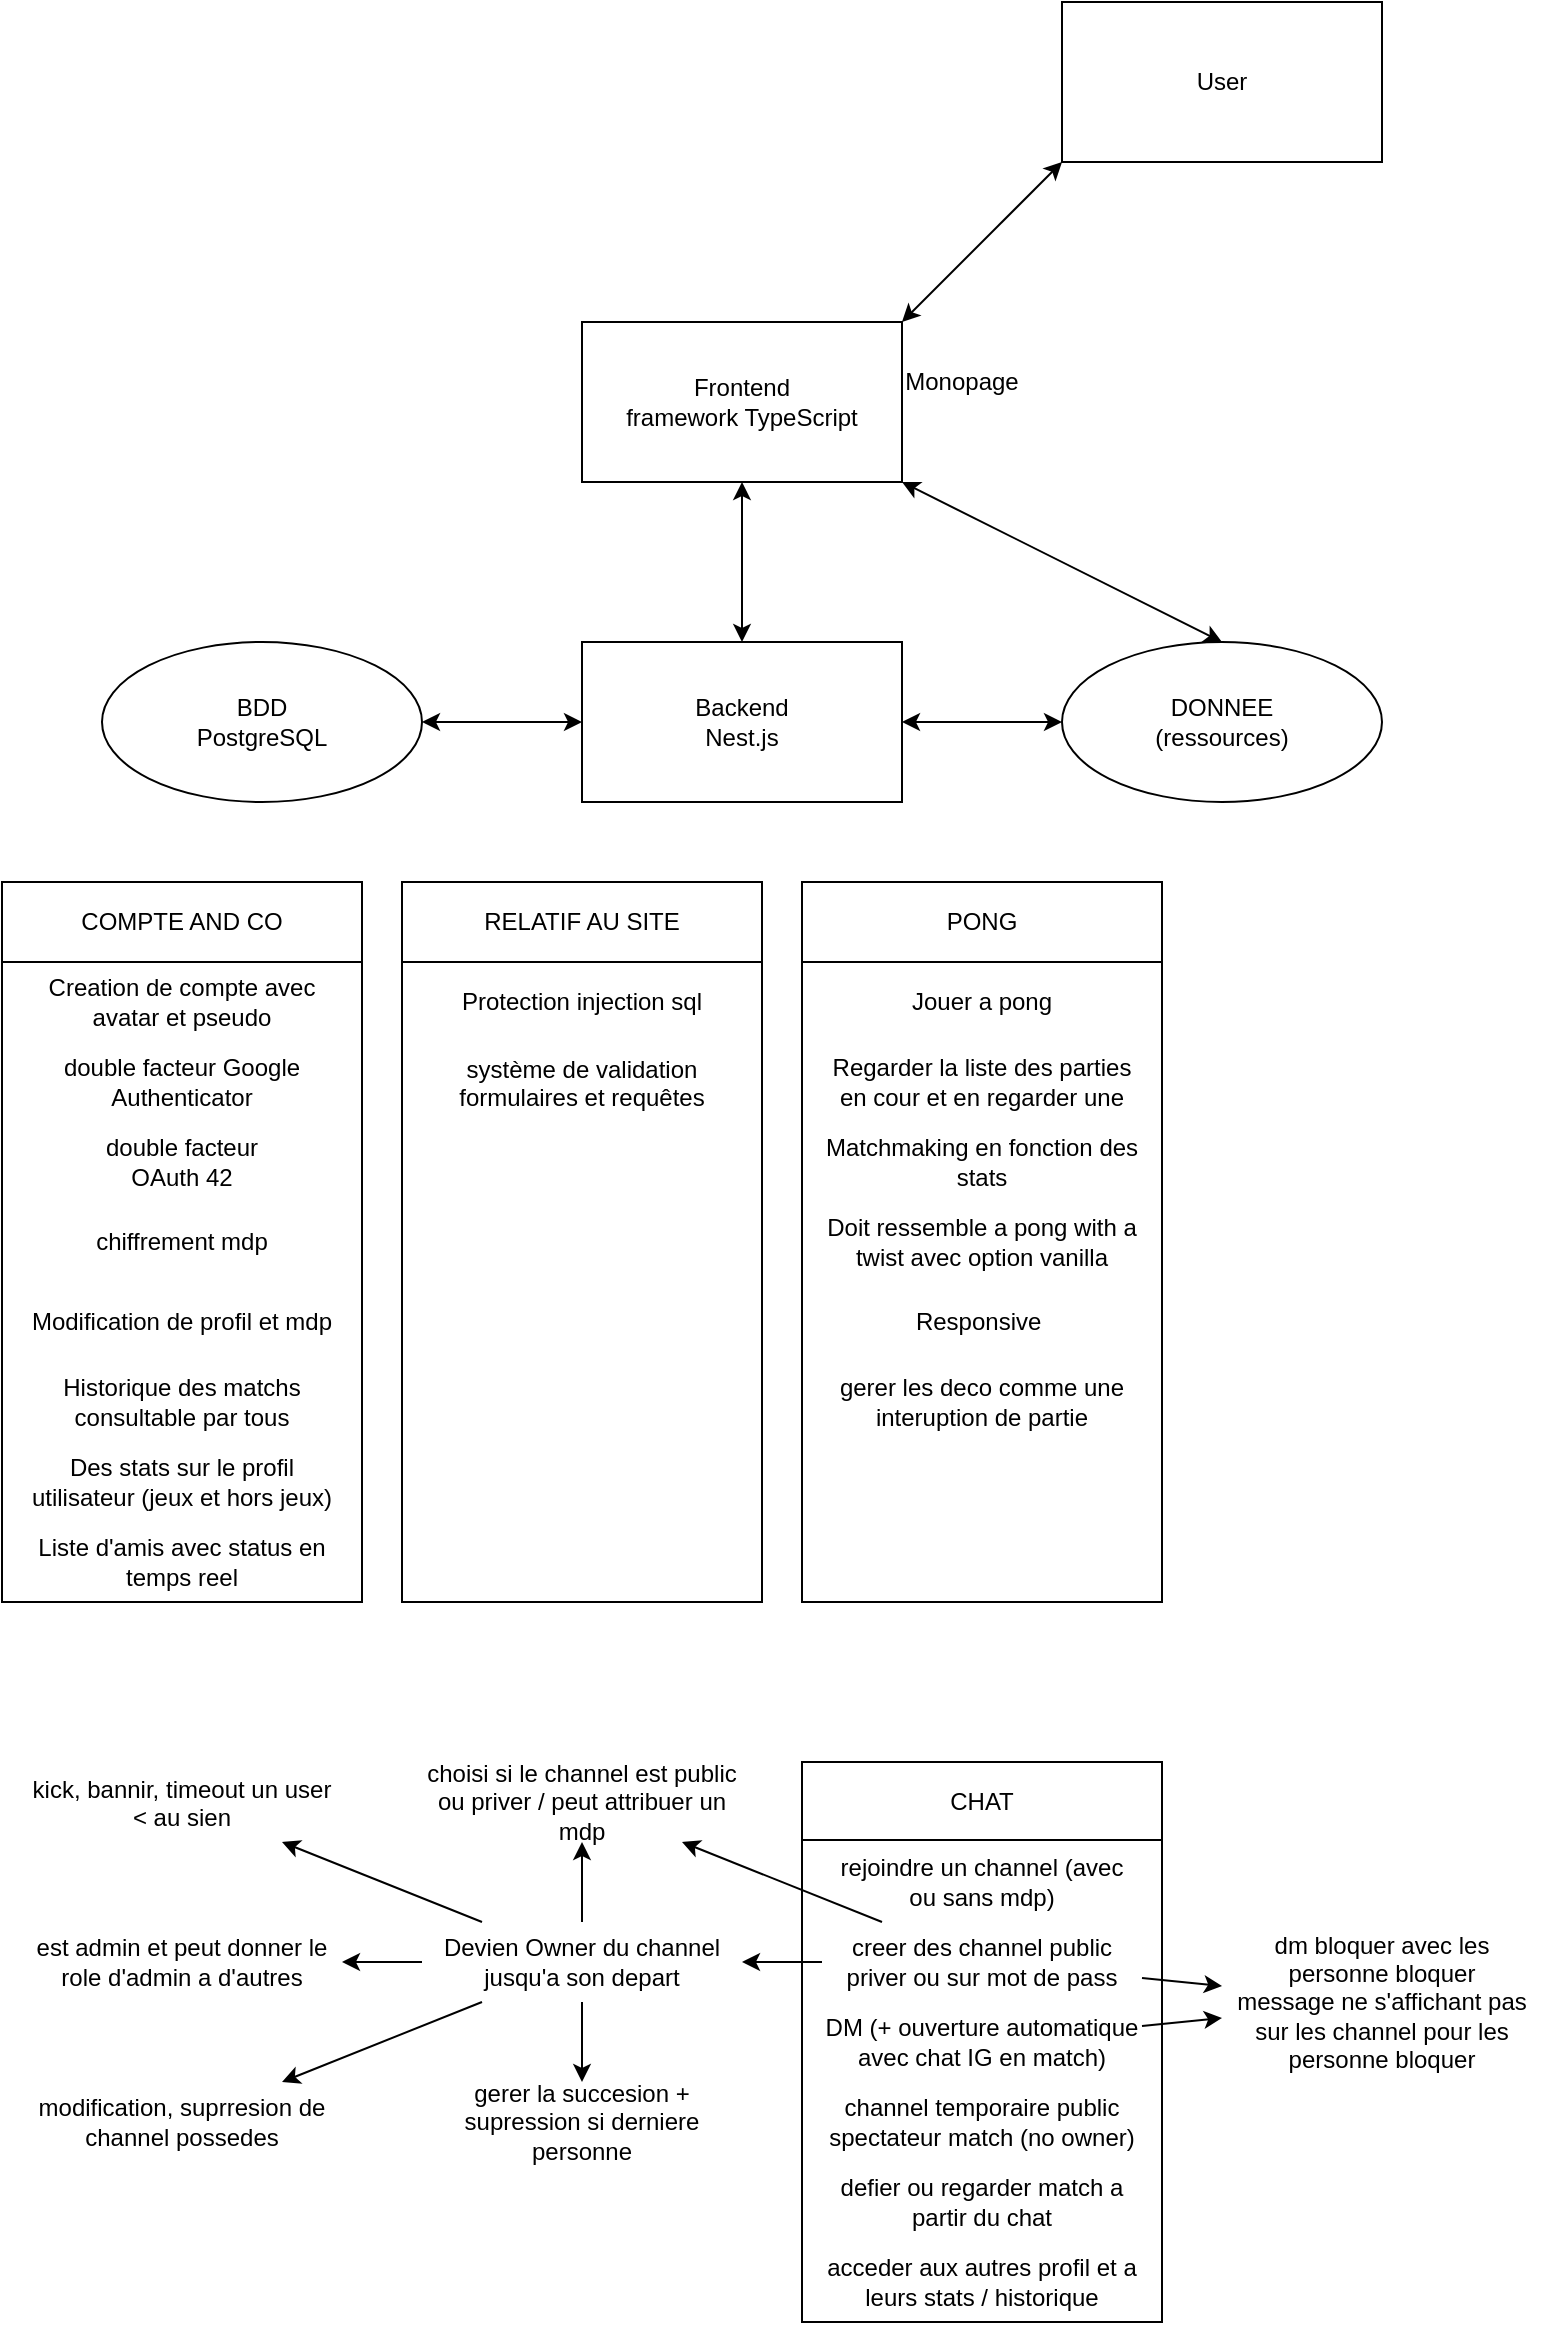 <mxfile version="16.6.4" type="github"><diagram id="xcwRZeEfS2SwMN2Rg88F" name="Page-1"><mxGraphModel dx="946" dy="557" grid="1" gridSize="10" guides="1" tooltips="1" connect="1" arrows="1" fold="1" page="1" pageScale="1" pageWidth="827" pageHeight="1169" background="none" math="0" shadow="0"><root><mxCell id="0"/><mxCell id="1" parent="0"/><mxCell id="rrtY1pJYcXMSx5KtPMYT-67" value="" style="rounded=0;whiteSpace=wrap;html=1;fillColor=none;" vertex="1" parent="1"><mxGeometry x="430" y="440" width="180" height="360" as="geometry"/></mxCell><mxCell id="rrtY1pJYcXMSx5KtPMYT-50" value="" style="rounded=0;whiteSpace=wrap;html=1;fillColor=none;" vertex="1" parent="1"><mxGeometry x="430" y="880" width="180" height="280" as="geometry"/></mxCell><mxCell id="rrtY1pJYcXMSx5KtPMYT-1" value="Backend&lt;br&gt;Nest.js" style="rounded=0;whiteSpace=wrap;html=1;" vertex="1" parent="1"><mxGeometry x="320" y="320" width="160" height="80" as="geometry"/></mxCell><mxCell id="rrtY1pJYcXMSx5KtPMYT-2" value="Frontend&lt;br&gt;framework TypeScript" style="rounded=0;whiteSpace=wrap;html=1;" vertex="1" parent="1"><mxGeometry x="320" y="160" width="160" height="80" as="geometry"/></mxCell><mxCell id="rrtY1pJYcXMSx5KtPMYT-4" value="User" style="rounded=0;whiteSpace=wrap;html=1;" vertex="1" parent="1"><mxGeometry x="560" width="160" height="80" as="geometry"/></mxCell><mxCell id="rrtY1pJYcXMSx5KtPMYT-6" value="BDD&lt;br&gt;PostgreSQL" style="ellipse;whiteSpace=wrap;html=1;" vertex="1" parent="1"><mxGeometry x="80" y="320" width="160" height="80" as="geometry"/></mxCell><mxCell id="rrtY1pJYcXMSx5KtPMYT-7" value="DONNEE&lt;br&gt;(ressources)" style="ellipse;whiteSpace=wrap;html=1;" vertex="1" parent="1"><mxGeometry x="560" y="320" width="160" height="80" as="geometry"/></mxCell><mxCell id="rrtY1pJYcXMSx5KtPMYT-10" value="" style="endArrow=classic;startArrow=classic;html=1;rounded=0;exitX=0.5;exitY=0;exitDx=0;exitDy=0;entryX=1;entryY=1;entryDx=0;entryDy=0;" edge="1" parent="1" source="rrtY1pJYcXMSx5KtPMYT-7" target="rrtY1pJYcXMSx5KtPMYT-2"><mxGeometry width="50" height="50" relative="1" as="geometry"><mxPoint x="390" y="270" as="sourcePoint"/><mxPoint x="510" y="270" as="targetPoint"/></mxGeometry></mxCell><mxCell id="rrtY1pJYcXMSx5KtPMYT-11" value="" style="endArrow=classic;startArrow=classic;html=1;rounded=0;exitX=1;exitY=0.5;exitDx=0;exitDy=0;entryX=0;entryY=0.5;entryDx=0;entryDy=0;" edge="1" parent="1" source="rrtY1pJYcXMSx5KtPMYT-6" target="rrtY1pJYcXMSx5KtPMYT-1"><mxGeometry width="50" height="50" relative="1" as="geometry"><mxPoint x="250" y="210" as="sourcePoint"/><mxPoint x="330" y="210" as="targetPoint"/></mxGeometry></mxCell><mxCell id="rrtY1pJYcXMSx5KtPMYT-12" value="" style="endArrow=classic;startArrow=classic;html=1;rounded=0;exitX=0.5;exitY=0;exitDx=0;exitDy=0;entryX=0.5;entryY=1;entryDx=0;entryDy=0;" edge="1" parent="1" source="rrtY1pJYcXMSx5KtPMYT-1" target="rrtY1pJYcXMSx5KtPMYT-2"><mxGeometry width="50" height="50" relative="1" as="geometry"><mxPoint x="250" y="210" as="sourcePoint"/><mxPoint x="330" y="210" as="targetPoint"/></mxGeometry></mxCell><mxCell id="rrtY1pJYcXMSx5KtPMYT-14" value="" style="endArrow=classic;startArrow=classic;html=1;rounded=0;exitX=1;exitY=0;exitDx=0;exitDy=0;entryX=0;entryY=1;entryDx=0;entryDy=0;" edge="1" parent="1" source="rrtY1pJYcXMSx5KtPMYT-2" target="rrtY1pJYcXMSx5KtPMYT-4"><mxGeometry width="50" height="50" relative="1" as="geometry"><mxPoint x="640" y="160" as="sourcePoint"/><mxPoint x="570" y="210" as="targetPoint"/></mxGeometry></mxCell><mxCell id="rrtY1pJYcXMSx5KtPMYT-15" value="" style="endArrow=classic;startArrow=classic;html=1;rounded=0;exitX=0;exitY=0.5;exitDx=0;exitDy=0;entryX=1;entryY=0.5;entryDx=0;entryDy=0;" edge="1" parent="1" source="rrtY1pJYcXMSx5KtPMYT-7" target="rrtY1pJYcXMSx5KtPMYT-1"><mxGeometry width="50" height="50" relative="1" as="geometry"><mxPoint x="593.431" y="341.716" as="sourcePoint"/><mxPoint x="490" y="250" as="targetPoint"/></mxGeometry></mxCell><mxCell id="rrtY1pJYcXMSx5KtPMYT-16" value="Monopage" style="text;html=1;strokeColor=none;fillColor=none;align=center;verticalAlign=middle;whiteSpace=wrap;rounded=0;" vertex="1" parent="1"><mxGeometry x="480" y="180" width="60" height="20" as="geometry"/></mxCell><mxCell id="rrtY1pJYcXMSx5KtPMYT-17" value="chiffrement mdp" style="text;html=1;strokeColor=none;fillColor=none;align=center;verticalAlign=middle;whiteSpace=wrap;rounded=0;" vertex="1" parent="1"><mxGeometry x="40" y="600" width="160" height="40" as="geometry"/></mxCell><mxCell id="rrtY1pJYcXMSx5KtPMYT-18" value="Protection injection sql" style="text;html=1;strokeColor=none;fillColor=none;align=center;verticalAlign=middle;whiteSpace=wrap;rounded=0;" vertex="1" parent="1"><mxGeometry x="240" y="480" width="160" height="40" as="geometry"/></mxCell><mxCell id="rrtY1pJYcXMSx5KtPMYT-19" value="système de validation formulaires et requêtes" style="text;whiteSpace=wrap;html=1;align=center;" vertex="1" parent="1"><mxGeometry x="240" y="520" width="160" height="40" as="geometry"/></mxCell><mxCell id="rrtY1pJYcXMSx5KtPMYT-20" value="double facteur&lt;br&gt;OAuth 42" style="text;html=1;strokeColor=none;fillColor=none;align=center;verticalAlign=middle;whiteSpace=wrap;rounded=0;" vertex="1" parent="1"><mxGeometry x="40" y="560" width="160" height="40" as="geometry"/></mxCell><mxCell id="rrtY1pJYcXMSx5KtPMYT-21" value="double facteur Google Authenticator" style="text;html=1;strokeColor=none;fillColor=none;align=center;verticalAlign=middle;whiteSpace=wrap;rounded=0;" vertex="1" parent="1"><mxGeometry x="40" y="520" width="160" height="40" as="geometry"/></mxCell><mxCell id="rrtY1pJYcXMSx5KtPMYT-22" value="Creation de compte avec avatar et pseudo" style="text;html=1;strokeColor=none;fillColor=none;align=center;verticalAlign=middle;whiteSpace=wrap;rounded=0;" vertex="1" parent="1"><mxGeometry x="40" y="480" width="160" height="40" as="geometry"/></mxCell><mxCell id="rrtY1pJYcXMSx5KtPMYT-23" value="Liste d'amis avec status en temps reel" style="text;html=1;strokeColor=none;fillColor=none;align=center;verticalAlign=middle;whiteSpace=wrap;rounded=0;" vertex="1" parent="1"><mxGeometry x="40" y="760" width="160" height="40" as="geometry"/></mxCell><mxCell id="rrtY1pJYcXMSx5KtPMYT-24" value="Des stats sur le profil utilisateur (jeux et hors jeux)" style="text;html=1;strokeColor=none;fillColor=none;align=center;verticalAlign=middle;whiteSpace=wrap;rounded=0;" vertex="1" parent="1"><mxGeometry x="40" y="720" width="160" height="40" as="geometry"/></mxCell><mxCell id="rrtY1pJYcXMSx5KtPMYT-25" value="Historique des matchs consultable par tous" style="text;html=1;strokeColor=none;fillColor=none;align=center;verticalAlign=middle;whiteSpace=wrap;rounded=0;" vertex="1" parent="1"><mxGeometry x="40" y="680" width="160" height="40" as="geometry"/></mxCell><mxCell id="rrtY1pJYcXMSx5KtPMYT-27" value="creer des channel public priver ou sur mot de pass" style="text;html=1;strokeColor=none;fillColor=none;align=center;verticalAlign=middle;whiteSpace=wrap;rounded=0;" vertex="1" parent="1"><mxGeometry x="440" y="960" width="160" height="40" as="geometry"/></mxCell><mxCell id="rrtY1pJYcXMSx5KtPMYT-28" value="DM (+ ouverture automatique avec chat IG en match)" style="text;html=1;strokeColor=none;fillColor=none;align=center;verticalAlign=middle;whiteSpace=wrap;rounded=0;" vertex="1" parent="1"><mxGeometry x="440" y="1000" width="160" height="40" as="geometry"/></mxCell><mxCell id="rrtY1pJYcXMSx5KtPMYT-29" value="channel temporaire public spectateur match (no owner)" style="text;html=1;strokeColor=none;fillColor=none;align=center;verticalAlign=middle;whiteSpace=wrap;rounded=0;" vertex="1" parent="1"><mxGeometry x="440" y="1040" width="160" height="40" as="geometry"/></mxCell><mxCell id="rrtY1pJYcXMSx5KtPMYT-30" value="dm bloquer avec les personne bloquer&lt;br&gt;message ne s'affichant pas sur les channel pour les personne bloquer" style="text;html=1;strokeColor=none;fillColor=none;align=center;verticalAlign=middle;whiteSpace=wrap;rounded=0;" vertex="1" parent="1"><mxGeometry x="640" y="960" width="160" height="80" as="geometry"/></mxCell><mxCell id="rrtY1pJYcXMSx5KtPMYT-31" value="" style="endArrow=classic;html=1;rounded=0;" edge="1" parent="1" source="rrtY1pJYcXMSx5KtPMYT-27" target="rrtY1pJYcXMSx5KtPMYT-30"><mxGeometry width="50" height="50" relative="1" as="geometry"><mxPoint x="590" y="900" as="sourcePoint"/><mxPoint x="640" y="850" as="targetPoint"/></mxGeometry></mxCell><mxCell id="rrtY1pJYcXMSx5KtPMYT-32" value="" style="endArrow=classic;html=1;rounded=0;" edge="1" parent="1" source="rrtY1pJYcXMSx5KtPMYT-28" target="rrtY1pJYcXMSx5KtPMYT-30"><mxGeometry width="50" height="50" relative="1" as="geometry"><mxPoint x="610" y="990" as="sourcePoint"/><mxPoint x="650" y="990" as="targetPoint"/></mxGeometry></mxCell><mxCell id="rrtY1pJYcXMSx5KtPMYT-33" value="rejoindre un channel (avec ou sans mdp)" style="text;html=1;strokeColor=none;fillColor=none;align=center;verticalAlign=middle;whiteSpace=wrap;rounded=0;" vertex="1" parent="1"><mxGeometry x="440" y="920" width="160" height="40" as="geometry"/></mxCell><mxCell id="rrtY1pJYcXMSx5KtPMYT-34" value="Devien Owner du channel jusqu'a son depart" style="text;html=1;strokeColor=none;fillColor=none;align=center;verticalAlign=middle;whiteSpace=wrap;rounded=0;" vertex="1" parent="1"><mxGeometry x="240" y="960" width="160" height="40" as="geometry"/></mxCell><mxCell id="rrtY1pJYcXMSx5KtPMYT-37" value="" style="endArrow=classic;html=1;rounded=0;" edge="1" parent="1" source="rrtY1pJYcXMSx5KtPMYT-27" target="rrtY1pJYcXMSx5KtPMYT-34"><mxGeometry width="50" height="50" relative="1" as="geometry"><mxPoint x="590" y="1000" as="sourcePoint"/><mxPoint x="640" y="950" as="targetPoint"/></mxGeometry></mxCell><mxCell id="rrtY1pJYcXMSx5KtPMYT-39" value="" style="endArrow=classic;html=1;rounded=0;" edge="1" parent="1" source="rrtY1pJYcXMSx5KtPMYT-34" target="rrtY1pJYcXMSx5KtPMYT-40"><mxGeometry width="50" height="50" relative="1" as="geometry"><mxPoint x="510" y="950" as="sourcePoint"/><mxPoint x="560" y="900" as="targetPoint"/></mxGeometry></mxCell><mxCell id="rrtY1pJYcXMSx5KtPMYT-40" value="gerer la succesion + supression si derniere personne" style="text;html=1;strokeColor=none;fillColor=none;align=center;verticalAlign=middle;whiteSpace=wrap;rounded=0;" vertex="1" parent="1"><mxGeometry x="240" y="1040" width="160" height="40" as="geometry"/></mxCell><mxCell id="rrtY1pJYcXMSx5KtPMYT-41" value="choisi si le channel est public ou priver / peut attribuer un mdp" style="text;html=1;strokeColor=none;fillColor=none;align=center;verticalAlign=middle;whiteSpace=wrap;rounded=0;" vertex="1" parent="1"><mxGeometry x="240" y="880" width="160" height="40" as="geometry"/></mxCell><mxCell id="rrtY1pJYcXMSx5KtPMYT-42" value="" style="endArrow=classic;html=1;rounded=0;" edge="1" parent="1" source="rrtY1pJYcXMSx5KtPMYT-34" target="rrtY1pJYcXMSx5KtPMYT-41"><mxGeometry width="50" height="50" relative="1" as="geometry"><mxPoint x="510" y="930" as="sourcePoint"/><mxPoint x="560" y="880" as="targetPoint"/></mxGeometry></mxCell><mxCell id="rrtY1pJYcXMSx5KtPMYT-43" value="" style="endArrow=classic;html=1;rounded=0;" edge="1" parent="1" source="rrtY1pJYcXMSx5KtPMYT-27" target="rrtY1pJYcXMSx5KtPMYT-41"><mxGeometry width="50" height="50" relative="1" as="geometry"><mxPoint x="330" y="970" as="sourcePoint"/><mxPoint x="330" y="930" as="targetPoint"/></mxGeometry></mxCell><mxCell id="rrtY1pJYcXMSx5KtPMYT-44" value="modification, suprresion de channel possedes" style="text;html=1;strokeColor=none;fillColor=none;align=center;verticalAlign=middle;whiteSpace=wrap;rounded=0;" vertex="1" parent="1"><mxGeometry x="40" y="1040" width="160" height="40" as="geometry"/></mxCell><mxCell id="rrtY1pJYcXMSx5KtPMYT-45" value="est admin et peut donner le role d'admin a d'autres" style="text;html=1;strokeColor=none;fillColor=none;align=center;verticalAlign=middle;whiteSpace=wrap;rounded=0;" vertex="1" parent="1"><mxGeometry x="40" y="960" width="160" height="40" as="geometry"/></mxCell><mxCell id="rrtY1pJYcXMSx5KtPMYT-46" value="kick, bannir, timeout&amp;nbsp;un user &amp;lt; au sien" style="text;whiteSpace=wrap;html=1;align=center;" vertex="1" parent="1"><mxGeometry x="40" y="880" width="160" height="40" as="geometry"/></mxCell><mxCell id="rrtY1pJYcXMSx5KtPMYT-47" value="" style="endArrow=classic;html=1;rounded=0;" edge="1" parent="1" source="rrtY1pJYcXMSx5KtPMYT-34" target="rrtY1pJYcXMSx5KtPMYT-46"><mxGeometry width="50" height="50" relative="1" as="geometry"><mxPoint x="210" y="850" as="sourcePoint"/><mxPoint x="260" y="800" as="targetPoint"/></mxGeometry></mxCell><mxCell id="rrtY1pJYcXMSx5KtPMYT-48" value="" style="endArrow=classic;html=1;rounded=0;" edge="1" parent="1" source="rrtY1pJYcXMSx5KtPMYT-34" target="rrtY1pJYcXMSx5KtPMYT-45"><mxGeometry width="50" height="50" relative="1" as="geometry"><mxPoint x="280" y="970" as="sourcePoint"/><mxPoint x="180" y="930" as="targetPoint"/></mxGeometry></mxCell><mxCell id="rrtY1pJYcXMSx5KtPMYT-49" value="" style="endArrow=classic;html=1;rounded=0;" edge="1" parent="1" source="rrtY1pJYcXMSx5KtPMYT-34" target="rrtY1pJYcXMSx5KtPMYT-44"><mxGeometry width="50" height="50" relative="1" as="geometry"><mxPoint x="290" y="980" as="sourcePoint"/><mxPoint x="190" y="940" as="targetPoint"/></mxGeometry></mxCell><mxCell id="rrtY1pJYcXMSx5KtPMYT-51" value="CHAT" style="text;html=1;strokeColor=none;fillColor=none;align=center;verticalAlign=middle;whiteSpace=wrap;rounded=0;" vertex="1" parent="1"><mxGeometry x="490" y="885" width="60" height="30" as="geometry"/></mxCell><mxCell id="rrtY1pJYcXMSx5KtPMYT-54" value="COMPTE AND CO" style="text;html=1;strokeColor=none;fillColor=none;align=center;verticalAlign=middle;whiteSpace=wrap;rounded=0;" vertex="1" parent="1"><mxGeometry x="40" y="440" width="160" height="40" as="geometry"/></mxCell><mxCell id="rrtY1pJYcXMSx5KtPMYT-55" value="" style="endArrow=none;html=1;rounded=0;" edge="1" parent="1"><mxGeometry width="50" height="50" relative="1" as="geometry"><mxPoint x="610" y="919" as="sourcePoint"/><mxPoint x="430" y="919" as="targetPoint"/></mxGeometry></mxCell><mxCell id="rrtY1pJYcXMSx5KtPMYT-57" value="" style="rounded=0;whiteSpace=wrap;html=1;fillColor=none;" vertex="1" parent="1"><mxGeometry x="30" y="440" width="180" height="360" as="geometry"/></mxCell><mxCell id="rrtY1pJYcXMSx5KtPMYT-58" value="" style="endArrow=none;html=1;rounded=0;" edge="1" parent="1"><mxGeometry width="50" height="50" relative="1" as="geometry"><mxPoint x="210" y="480" as="sourcePoint"/><mxPoint x="30" y="480" as="targetPoint"/></mxGeometry></mxCell><mxCell id="rrtY1pJYcXMSx5KtPMYT-59" value="Modification de profil et mdp" style="text;html=1;strokeColor=none;fillColor=none;align=center;verticalAlign=middle;whiteSpace=wrap;rounded=0;" vertex="1" parent="1"><mxGeometry x="40" y="640" width="160" height="40" as="geometry"/></mxCell><mxCell id="rrtY1pJYcXMSx5KtPMYT-60" value="defier ou regarder match a partir du chat" style="text;html=1;strokeColor=none;fillColor=none;align=center;verticalAlign=middle;whiteSpace=wrap;rounded=0;" vertex="1" parent="1"><mxGeometry x="440" y="1080" width="160" height="40" as="geometry"/></mxCell><mxCell id="rrtY1pJYcXMSx5KtPMYT-61" value="acceder aux autres profil et a leurs stats / historique" style="text;html=1;strokeColor=none;fillColor=none;align=center;verticalAlign=middle;whiteSpace=wrap;rounded=0;" vertex="1" parent="1"><mxGeometry x="440" y="1120" width="160" height="40" as="geometry"/></mxCell><mxCell id="rrtY1pJYcXMSx5KtPMYT-62" value="" style="rounded=0;whiteSpace=wrap;html=1;fillColor=none;" vertex="1" parent="1"><mxGeometry x="230" y="440" width="180" height="360" as="geometry"/></mxCell><mxCell id="rrtY1pJYcXMSx5KtPMYT-63" value="" style="endArrow=none;html=1;rounded=0;" edge="1" parent="1"><mxGeometry width="50" height="50" relative="1" as="geometry"><mxPoint x="410" y="480" as="sourcePoint"/><mxPoint x="230" y="480" as="targetPoint"/></mxGeometry></mxCell><mxCell id="rrtY1pJYcXMSx5KtPMYT-64" value="RELATIF AU SITE" style="text;html=1;strokeColor=none;fillColor=none;align=center;verticalAlign=middle;whiteSpace=wrap;rounded=0;" vertex="1" parent="1"><mxGeometry x="240" y="445" width="160" height="30" as="geometry"/></mxCell><mxCell id="rrtY1pJYcXMSx5KtPMYT-65" value="Jouer a pong" style="text;html=1;strokeColor=none;fillColor=none;align=center;verticalAlign=middle;whiteSpace=wrap;rounded=0;" vertex="1" parent="1"><mxGeometry x="440" y="480" width="160" height="40" as="geometry"/></mxCell><mxCell id="rrtY1pJYcXMSx5KtPMYT-68" value="" style="endArrow=none;html=1;rounded=0;" edge="1" parent="1"><mxGeometry width="50" height="50" relative="1" as="geometry"><mxPoint x="610" y="480" as="sourcePoint"/><mxPoint x="430" y="480" as="targetPoint"/></mxGeometry></mxCell><mxCell id="rrtY1pJYcXMSx5KtPMYT-69" value="PONG" style="text;html=1;strokeColor=none;fillColor=none;align=center;verticalAlign=middle;whiteSpace=wrap;rounded=0;" vertex="1" parent="1"><mxGeometry x="440" y="445" width="160" height="30" as="geometry"/></mxCell><mxCell id="rrtY1pJYcXMSx5KtPMYT-70" value="Regarder la liste des parties en cour et en regarder une" style="text;html=1;strokeColor=none;fillColor=none;align=center;verticalAlign=middle;whiteSpace=wrap;rounded=0;" vertex="1" parent="1"><mxGeometry x="440" y="520" width="160" height="40" as="geometry"/></mxCell><mxCell id="rrtY1pJYcXMSx5KtPMYT-71" value="Matchmaking en fonction des stats" style="text;html=1;strokeColor=none;fillColor=none;align=center;verticalAlign=middle;whiteSpace=wrap;rounded=0;" vertex="1" parent="1"><mxGeometry x="440" y="560" width="160" height="40" as="geometry"/></mxCell><mxCell id="rrtY1pJYcXMSx5KtPMYT-72" value="Doit ressemble a pong with a twist avec option vanilla" style="text;html=1;strokeColor=none;fillColor=none;align=center;verticalAlign=middle;whiteSpace=wrap;rounded=0;" vertex="1" parent="1"><mxGeometry x="440" y="600" width="160" height="40" as="geometry"/></mxCell><mxCell id="rrtY1pJYcXMSx5KtPMYT-73" value="Responsive&amp;nbsp;" style="text;html=1;strokeColor=none;fillColor=none;align=center;verticalAlign=middle;whiteSpace=wrap;rounded=0;" vertex="1" parent="1"><mxGeometry x="440" y="640" width="160" height="40" as="geometry"/></mxCell><mxCell id="rrtY1pJYcXMSx5KtPMYT-74" value="gerer les deco comme une interuption de partie" style="text;html=1;strokeColor=none;fillColor=none;align=center;verticalAlign=middle;whiteSpace=wrap;rounded=0;" vertex="1" parent="1"><mxGeometry x="440" y="680" width="160" height="40" as="geometry"/></mxCell></root></mxGraphModel></diagram></mxfile>